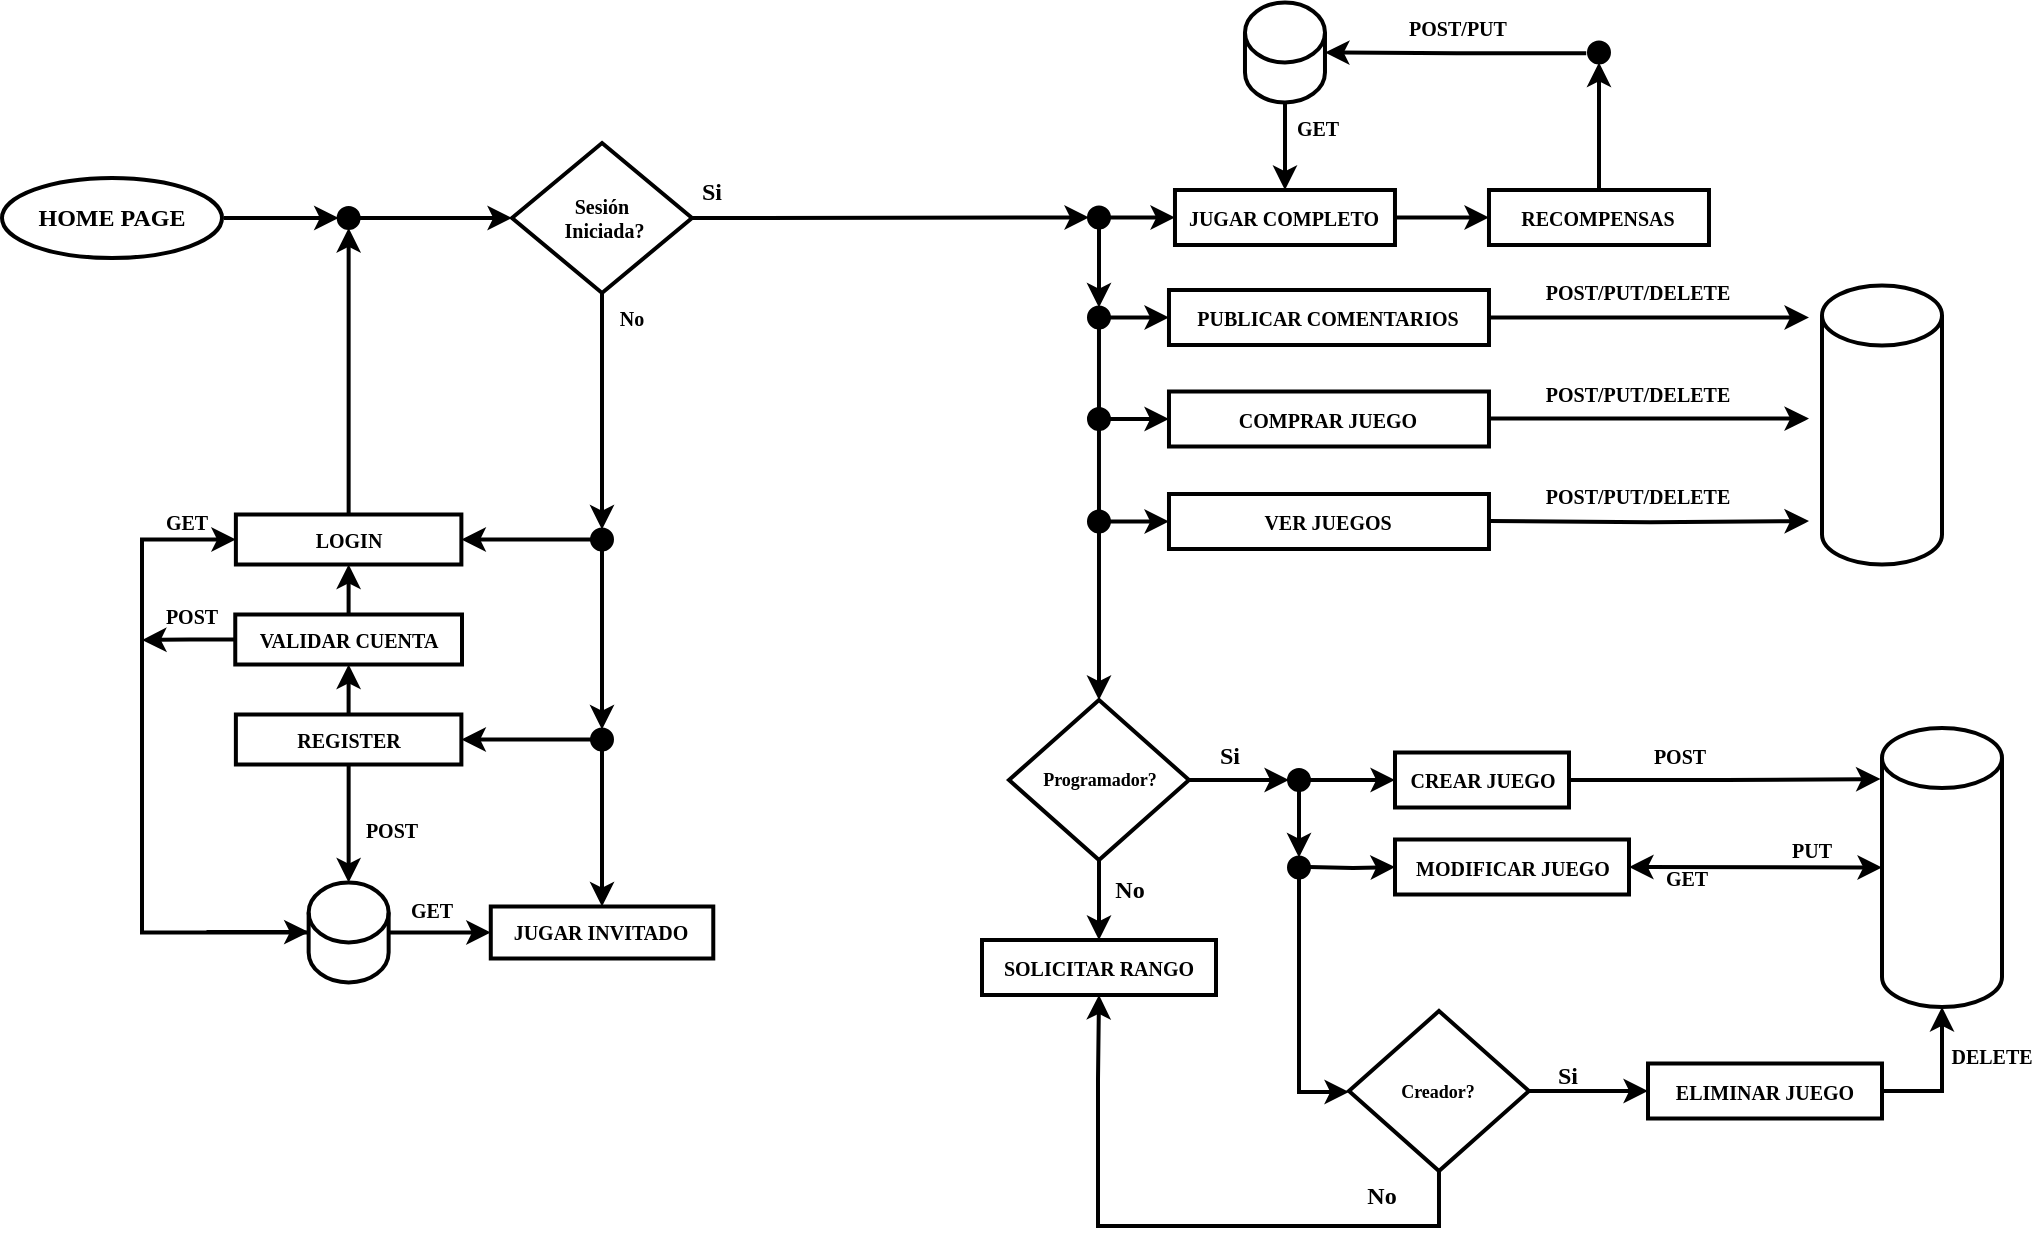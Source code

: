 <mxfile version="18.1.1" type="device"><diagram id="p21f4fEfM9L4Gjdf9m4s" name="Page-1"><mxGraphModel dx="1158" dy="635" grid="1" gridSize="10" guides="1" tooltips="1" connect="1" arrows="1" fold="1" page="1" pageScale="1" pageWidth="2336" pageHeight="1654" math="0" shadow="0"><root><mxCell id="0"/><mxCell id="1" parent="0"/><mxCell id="4H0HFZp7XtOJhEokvgBM-2" value="HOME PAGE" style="ellipse;whiteSpace=wrap;html=1;strokeWidth=2;perimeterSpacing=1;gradientColor=#ffffff;fillColor=#FFFFFF;fontStyle=1;fontFamily=Verdana;labelBackgroundColor=none;spacingTop=0;spacing=2;spacingLeft=0;verticalAlign=middle;fontSize=12;direction=east;" parent="1" vertex="1"><mxGeometry x="240" y="359" width="110" height="40" as="geometry"/></mxCell><mxCell id="4H0HFZp7XtOJhEokvgBM-3" value="&lt;font style=&quot;font-size: 10px;&quot;&gt;Sesión&lt;br style=&quot;font-size: 10px;&quot;&gt;&amp;nbsp;Iniciada?&lt;/font&gt;" style="rhombus;whiteSpace=wrap;html=1;labelBackgroundColor=none;fontFamily=Verdana;fontSize=10;strokeWidth=2;fillColor=#FFFFFF;gradientColor=#ffffff;fontStyle=1" parent="1" vertex="1"><mxGeometry x="495.01" y="341.5" width="90" height="75" as="geometry"/></mxCell><mxCell id="4H0HFZp7XtOJhEokvgBM-4" value="" style="endArrow=classic;html=1;rounded=0;fontFamily=Verdana;fontSize=12;exitX=1;exitY=0.5;exitDx=0;exitDy=0;entryX=0;entryY=0.5;entryDx=0;entryDy=0;strokeWidth=2;" parent="1" source="4H0HFZp7XtOJhEokvgBM-2" target="4H0HFZp7XtOJhEokvgBM-15" edge="1"><mxGeometry width="50" height="50" relative="1" as="geometry"><mxPoint x="590" y="567.25" as="sourcePoint"/><mxPoint x="640" y="517.25" as="targetPoint"/></mxGeometry></mxCell><mxCell id="4H0HFZp7XtOJhEokvgBM-5" value="" style="endArrow=classic;html=1;rounded=0;fontFamily=Verdana;fontSize=12;strokeWidth=2;exitX=1;exitY=0.5;exitDx=0;exitDy=0;entryX=0;entryY=0.5;entryDx=0;entryDy=0;" parent="1" source="4H0HFZp7XtOJhEokvgBM-3" target="4H0HFZp7XtOJhEokvgBM-32" edge="1"><mxGeometry width="50" height="50" relative="1" as="geometry"><mxPoint x="705" y="375.75" as="sourcePoint"/><mxPoint x="819.99" y="418.25" as="targetPoint"/></mxGeometry></mxCell><mxCell id="4H0HFZp7XtOJhEokvgBM-6" value="Si" style="text;html=1;strokeColor=none;fillColor=none;align=center;verticalAlign=middle;whiteSpace=wrap;rounded=0;labelBackgroundColor=none;fontFamily=Verdana;fontSize=12;fontStyle=1" parent="1" vertex="1"><mxGeometry x="585.01" y="358.75" width="20" height="15" as="geometry"/></mxCell><mxCell id="4H0HFZp7XtOJhEokvgBM-7" value="" style="endArrow=classic;html=1;rounded=0;fontFamily=Verdana;fontSize=12;strokeWidth=2;exitX=0.5;exitY=1;exitDx=0;exitDy=0;entryX=0.5;entryY=0;entryDx=0;entryDy=0;" parent="1" source="4H0HFZp7XtOJhEokvgBM-3" target="4H0HFZp7XtOJhEokvgBM-23" edge="1"><mxGeometry width="50" height="50" relative="1" as="geometry"><mxPoint x="514" y="567.25" as="sourcePoint"/><mxPoint x="540" y="547.25" as="targetPoint"/></mxGeometry></mxCell><mxCell id="4H0HFZp7XtOJhEokvgBM-8" value="No" style="text;html=1;strokeColor=none;fillColor=none;align=center;verticalAlign=middle;whiteSpace=wrap;rounded=0;labelBackgroundColor=none;fontFamily=Verdana;fontSize=10;strokeWidth=1;fontStyle=1" parent="1" vertex="1"><mxGeometry x="525.01" y="413.75" width="60" height="30" as="geometry"/></mxCell><mxCell id="4H0HFZp7XtOJhEokvgBM-9" value="JUGAR INVITADO" style="rounded=0;whiteSpace=wrap;html=1;labelBackgroundColor=none;fontFamily=Verdana;fontSize=10;strokeWidth=2;fillColor=#FFFFFF;gradientColor=#ffffff;fontStyle=1" parent="1" vertex="1"><mxGeometry x="484.39" y="723.25" width="111.25" height="26" as="geometry"/></mxCell><mxCell id="4H0HFZp7XtOJhEokvgBM-10" value="" style="endArrow=classic;html=1;rounded=0;fontFamily=Verdana;fontSize=12;strokeWidth=2;entryX=1;entryY=0.5;entryDx=0;entryDy=0;exitX=0;exitY=0.5;exitDx=0;exitDy=0;" parent="1" source="4H0HFZp7XtOJhEokvgBM-22" target="4H0HFZp7XtOJhEokvgBM-29" edge="1"><mxGeometry width="50" height="50" relative="1" as="geometry"><mxPoint x="536.25" y="662.255" as="sourcePoint"/><mxPoint x="470" y="632.875" as="targetPoint"/></mxGeometry></mxCell><mxCell id="4H0HFZp7XtOJhEokvgBM-17" style="edgeStyle=orthogonalEdgeStyle;rounded=0;orthogonalLoop=1;jettySize=auto;html=1;entryX=0;entryY=0.5;entryDx=0;entryDy=0;fontFamily=Verdana;fontSize=12;fontColor=default;strokeWidth=2;" parent="1" source="4H0HFZp7XtOJhEokvgBM-15" target="4H0HFZp7XtOJhEokvgBM-3" edge="1"><mxGeometry relative="1" as="geometry"/></mxCell><mxCell id="4H0HFZp7XtOJhEokvgBM-15" value="" style="ellipse;whiteSpace=wrap;html=1;labelBackgroundColor=#000000;fontFamily=Verdana;fontSize=12;strokeWidth=2;fillColor=#000000;gradientColor=none;fontColor=default;" parent="1" vertex="1"><mxGeometry x="408.32" y="374" width="10" height="10" as="geometry"/></mxCell><mxCell id="4H0HFZp7XtOJhEokvgBM-21" style="edgeStyle=orthogonalEdgeStyle;rounded=0;orthogonalLoop=1;jettySize=auto;html=1;entryX=0.5;entryY=0;entryDx=0;entryDy=0;fontFamily=Verdana;fontSize=12;fontColor=default;strokeWidth=2;exitX=0.5;exitY=1;exitDx=0;exitDy=0;" parent="1" source="4H0HFZp7XtOJhEokvgBM-22" target="4H0HFZp7XtOJhEokvgBM-9" edge="1"><mxGeometry relative="1" as="geometry"><mxPoint x="538.125" y="631.63" as="sourcePoint"/></mxGeometry></mxCell><mxCell id="4H0HFZp7XtOJhEokvgBM-22" value="" style="ellipse;whiteSpace=wrap;html=1;labelBackgroundColor=#000000;fontFamily=Verdana;fontSize=12;strokeWidth=2;fillColor=#000000;gradientColor=none;fontColor=default;" parent="1" vertex="1"><mxGeometry x="535" y="634.75" width="10" height="10" as="geometry"/></mxCell><mxCell id="4H0HFZp7XtOJhEokvgBM-24" style="edgeStyle=orthogonalEdgeStyle;rounded=0;orthogonalLoop=1;jettySize=auto;html=1;entryX=0.5;entryY=0;entryDx=0;entryDy=0;fontFamily=Verdana;fontSize=12;fontColor=default;strokeWidth=2;startArrow=none;" parent="1" source="4H0HFZp7XtOJhEokvgBM-23" target="4H0HFZp7XtOJhEokvgBM-22" edge="1"><mxGeometry relative="1" as="geometry"><mxPoint x="540" y="542.25" as="sourcePoint"/></mxGeometry></mxCell><mxCell id="4H0HFZp7XtOJhEokvgBM-26" style="edgeStyle=orthogonalEdgeStyle;rounded=0;orthogonalLoop=1;jettySize=auto;html=1;entryX=1;entryY=0.5;entryDx=0;entryDy=0;fontFamily=Verdana;fontSize=12;fontColor=default;strokeWidth=2;" parent="1" source="4H0HFZp7XtOJhEokvgBM-23" target="4H0HFZp7XtOJhEokvgBM-25" edge="1"><mxGeometry relative="1" as="geometry"/></mxCell><mxCell id="4H0HFZp7XtOJhEokvgBM-27" style="edgeStyle=orthogonalEdgeStyle;rounded=0;orthogonalLoop=1;jettySize=auto;html=1;entryX=0.5;entryY=1;entryDx=0;entryDy=0;fontFamily=Verdana;fontSize=12;fontColor=default;strokeWidth=2;" parent="1" source="4H0HFZp7XtOJhEokvgBM-25" target="4H0HFZp7XtOJhEokvgBM-15" edge="1"><mxGeometry relative="1" as="geometry"/></mxCell><mxCell id="4H0HFZp7XtOJhEokvgBM-25" value="LOGIN" style="rounded=0;whiteSpace=wrap;html=1;labelBackgroundColor=none;fontFamily=Verdana;fontSize=10;strokeWidth=2;fillColor=#FFFFFF;gradientColor=#ffffff;fontStyle=1" parent="1" vertex="1"><mxGeometry x="356.94" y="527.25" width="112.75" height="25" as="geometry"/></mxCell><mxCell id="4H0HFZp7XtOJhEokvgBM-23" value="" style="ellipse;whiteSpace=wrap;html=1;labelBackgroundColor=#000000;fontFamily=Verdana;fontSize=12;strokeWidth=2;fillColor=#000000;gradientColor=none;fontColor=default;" parent="1" vertex="1"><mxGeometry x="535" y="534.75" width="10" height="10" as="geometry"/></mxCell><mxCell id="4H0HFZp7XtOJhEokvgBM-28" value="" style="edgeStyle=orthogonalEdgeStyle;rounded=0;orthogonalLoop=1;jettySize=auto;html=1;entryX=0.5;entryY=0;entryDx=0;entryDy=0;fontFamily=Verdana;fontSize=12;fontColor=default;strokeWidth=2;endArrow=none;" parent="1" target="4H0HFZp7XtOJhEokvgBM-23" edge="1"><mxGeometry relative="1" as="geometry"><mxPoint x="540" y="542.25" as="sourcePoint"/><mxPoint x="540" y="627.25" as="targetPoint"/></mxGeometry></mxCell><mxCell id="4H0HFZp7XtOJhEokvgBM-30" value="" style="edgeStyle=orthogonalEdgeStyle;rounded=0;orthogonalLoop=1;jettySize=auto;html=1;fontFamily=Verdana;fontSize=10;fontColor=default;strokeWidth=2;entryX=0.5;entryY=1;entryDx=0;entryDy=0;" parent="1" source="4H0HFZp7XtOJhEokvgBM-29" target="4H0HFZp7XtOJhEokvgBM-51" edge="1"><mxGeometry relative="1" as="geometry"/></mxCell><mxCell id="4H0HFZp7XtOJhEokvgBM-62" style="edgeStyle=orthogonalEdgeStyle;rounded=0;orthogonalLoop=1;jettySize=auto;html=1;entryX=0.5;entryY=0;entryDx=0;entryDy=0;entryPerimeter=0;fontFamily=Verdana;fontSize=10;fontColor=default;strokeWidth=2;" parent="1" source="4H0HFZp7XtOJhEokvgBM-29" target="4H0HFZp7XtOJhEokvgBM-60" edge="1"><mxGeometry relative="1" as="geometry"/></mxCell><mxCell id="4H0HFZp7XtOJhEokvgBM-29" value="REGISTER" style="rounded=0;whiteSpace=wrap;html=1;labelBackgroundColor=none;fontFamily=Verdana;fontSize=10;strokeWidth=2;fillColor=#FFFFFF;gradientColor=#ffffff;fontStyle=1" parent="1" vertex="1"><mxGeometry x="356.94" y="627.25" width="112.75" height="25" as="geometry"/></mxCell><mxCell id="4H0HFZp7XtOJhEokvgBM-31" value="JUGAR COMPLETO" style="rounded=0;whiteSpace=wrap;html=1;labelBackgroundColor=none;fontFamily=Verdana;fontSize=10;strokeWidth=2;fillColor=#FFFFFF;gradientColor=#ffffff;fontStyle=1;verticalAlign=middle;" parent="1" vertex="1"><mxGeometry x="826.49" y="365" width="110" height="27.5" as="geometry"/></mxCell><mxCell id="4H0HFZp7XtOJhEokvgBM-38" style="edgeStyle=orthogonalEdgeStyle;rounded=0;orthogonalLoop=1;jettySize=auto;html=1;entryX=0;entryY=0.5;entryDx=0;entryDy=0;fontFamily=Verdana;fontSize=10;fontColor=default;strokeWidth=2;" parent="1" source="4H0HFZp7XtOJhEokvgBM-32" target="4H0HFZp7XtOJhEokvgBM-31" edge="1"><mxGeometry relative="1" as="geometry"/></mxCell><mxCell id="4H0HFZp7XtOJhEokvgBM-39" style="edgeStyle=orthogonalEdgeStyle;rounded=0;orthogonalLoop=1;jettySize=auto;html=1;entryX=0.5;entryY=0;entryDx=0;entryDy=0;fontFamily=Verdana;fontSize=10;fontColor=default;strokeWidth=2;exitX=0.5;exitY=1;exitDx=0;exitDy=0;" parent="1" source="4H0HFZp7XtOJhEokvgBM-32" target="4H0HFZp7XtOJhEokvgBM-33" edge="1"><mxGeometry relative="1" as="geometry"><mxPoint x="813.49" y="388.75" as="sourcePoint"/></mxGeometry></mxCell><mxCell id="4H0HFZp7XtOJhEokvgBM-32" value="" style="ellipse;whiteSpace=wrap;html=1;labelBackgroundColor=#000000;fontFamily=Verdana;fontSize=12;strokeWidth=2;fillColor=#000000;gradientColor=none;fontColor=default;" parent="1" vertex="1"><mxGeometry x="783.49" y="373.75" width="10" height="10" as="geometry"/></mxCell><mxCell id="4H0HFZp7XtOJhEokvgBM-41" style="edgeStyle=orthogonalEdgeStyle;rounded=0;orthogonalLoop=1;jettySize=auto;html=1;entryX=0;entryY=0.5;entryDx=0;entryDy=0;fontFamily=Verdana;fontSize=10;fontColor=default;strokeWidth=2;" parent="1" source="4H0HFZp7XtOJhEokvgBM-33" target="4H0HFZp7XtOJhEokvgBM-40" edge="1"><mxGeometry relative="1" as="geometry"/></mxCell><mxCell id="4H0HFZp7XtOJhEokvgBM-42" style="edgeStyle=orthogonalEdgeStyle;rounded=0;orthogonalLoop=1;jettySize=auto;html=1;fontFamily=Verdana;fontSize=10;fontColor=default;strokeWidth=2;entryX=0.5;entryY=0;entryDx=0;entryDy=0;" parent="1" source="4H0HFZp7XtOJhEokvgBM-33" target="4H0HFZp7XtOJhEokvgBM-74" edge="1"><mxGeometry relative="1" as="geometry"><mxPoint x="788.5" y="552.5" as="targetPoint"/></mxGeometry></mxCell><mxCell id="4H0HFZp7XtOJhEokvgBM-33" value="" style="ellipse;whiteSpace=wrap;html=1;labelBackgroundColor=#000000;fontFamily=Verdana;fontSize=12;strokeWidth=2;fillColor=#000000;gradientColor=none;fontColor=default;" parent="1" vertex="1"><mxGeometry x="783.49" y="423.75" width="10" height="10" as="geometry"/></mxCell><mxCell id="4H0HFZp7XtOJhEokvgBM-64" style="edgeStyle=orthogonalEdgeStyle;rounded=0;orthogonalLoop=1;jettySize=auto;html=1;entryX=0;entryY=0.5;entryDx=0;entryDy=0;entryPerimeter=0;fontFamily=Verdana;fontSize=10;fontColor=default;strokeWidth=2;" parent="1" source="4H0HFZp7XtOJhEokvgBM-40" edge="1"><mxGeometry relative="1" as="geometry"><mxPoint x="1143.5" y="428.75" as="targetPoint"/></mxGeometry></mxCell><mxCell id="4H0HFZp7XtOJhEokvgBM-40" value="PUBLICAR COMENTARIOS" style="rounded=0;whiteSpace=wrap;html=1;labelBackgroundColor=none;fontFamily=Verdana;fontSize=10;strokeWidth=2;fillColor=#FFFFFF;gradientColor=#ffffff;fontStyle=1;verticalAlign=middle;" parent="1" vertex="1"><mxGeometry x="823.49" y="415" width="160" height="27.5" as="geometry"/></mxCell><mxCell id="4H0HFZp7XtOJhEokvgBM-80" style="edgeStyle=orthogonalEdgeStyle;rounded=0;orthogonalLoop=1;jettySize=auto;html=1;entryX=0.5;entryY=1;entryDx=0;entryDy=0;fontFamily=Verdana;fontSize=9;fontColor=default;strokeWidth=2;" parent="1" source="4H0HFZp7XtOJhEokvgBM-44" target="4H0HFZp7XtOJhEokvgBM-56" edge="1"><mxGeometry relative="1" as="geometry"/></mxCell><mxCell id="4H0HFZp7XtOJhEokvgBM-44" value="RECOMPENSAS" style="rounded=0;whiteSpace=wrap;html=1;labelBackgroundColor=none;fontFamily=Verdana;fontSize=10;strokeWidth=2;fillColor=#FFFFFF;gradientColor=#ffffff;fontStyle=1;verticalAlign=middle;" parent="1" vertex="1"><mxGeometry x="983.49" y="365" width="110" height="27.5" as="geometry"/></mxCell><mxCell id="4H0HFZp7XtOJhEokvgBM-45" style="edgeStyle=orthogonalEdgeStyle;rounded=0;orthogonalLoop=1;jettySize=auto;html=1;entryX=0;entryY=0.5;entryDx=0;entryDy=0;fontFamily=Verdana;fontSize=10;fontColor=default;strokeWidth=2;exitX=1;exitY=0.5;exitDx=0;exitDy=0;" parent="1" source="4H0HFZp7XtOJhEokvgBM-31" target="4H0HFZp7XtOJhEokvgBM-44" edge="1"><mxGeometry relative="1" as="geometry"><mxPoint x="993.49" y="390" as="sourcePoint"/></mxGeometry></mxCell><mxCell id="4H0HFZp7XtOJhEokvgBM-53" style="edgeStyle=orthogonalEdgeStyle;rounded=0;orthogonalLoop=1;jettySize=auto;html=1;entryX=0.5;entryY=1;entryDx=0;entryDy=0;fontFamily=Verdana;fontSize=10;fontColor=default;strokeWidth=2;" parent="1" source="4H0HFZp7XtOJhEokvgBM-51" target="4H0HFZp7XtOJhEokvgBM-25" edge="1"><mxGeometry relative="1" as="geometry"/></mxCell><mxCell id="4H0HFZp7XtOJhEokvgBM-51" value="VALIDAR CUENTA" style="rounded=0;whiteSpace=wrap;html=1;labelBackgroundColor=none;fontFamily=Verdana;fontSize=10;strokeWidth=2;fillColor=#FFFFFF;gradientColor=#ffffff;fontStyle=1" parent="1" vertex="1"><mxGeometry x="356.63" y="577.25" width="113.37" height="25" as="geometry"/></mxCell><mxCell id="4H0HFZp7XtOJhEokvgBM-55" style="edgeStyle=orthogonalEdgeStyle;rounded=0;orthogonalLoop=1;jettySize=auto;html=1;entryX=0.5;entryY=0;entryDx=0;entryDy=0;fontFamily=Verdana;fontSize=10;fontColor=default;strokeWidth=2;" parent="1" source="4H0HFZp7XtOJhEokvgBM-54" target="4H0HFZp7XtOJhEokvgBM-31" edge="1"><mxGeometry relative="1" as="geometry"/></mxCell><mxCell id="4H0HFZp7XtOJhEokvgBM-54" value="" style="shape=cylinder3;whiteSpace=wrap;html=1;boundedLbl=1;backgroundOutline=1;size=15;labelBackgroundColor=none;fontFamily=Verdana;fontSize=10;fontColor=default;strokeWidth=2;fillColor=default;gradientColor=none;" parent="1" vertex="1"><mxGeometry x="861.49" y="271.25" width="40" height="50" as="geometry"/></mxCell><mxCell id="4H0HFZp7XtOJhEokvgBM-58" style="edgeStyle=orthogonalEdgeStyle;rounded=0;orthogonalLoop=1;jettySize=auto;html=1;entryX=1;entryY=0.5;entryDx=0;entryDy=0;entryPerimeter=0;fontFamily=Verdana;fontSize=10;fontColor=default;strokeWidth=2;exitX=-0.137;exitY=0.534;exitDx=0;exitDy=0;exitPerimeter=0;" parent="1" source="4H0HFZp7XtOJhEokvgBM-56" target="4H0HFZp7XtOJhEokvgBM-54" edge="1"><mxGeometry relative="1" as="geometry"/></mxCell><mxCell id="4H0HFZp7XtOJhEokvgBM-56" value="" style="ellipse;whiteSpace=wrap;html=1;labelBackgroundColor=#000000;fontFamily=Verdana;fontSize=12;strokeWidth=2;fillColor=#000000;gradientColor=none;fontColor=default;" parent="1" vertex="1"><mxGeometry x="1033.49" y="291.25" width="10" height="10" as="geometry"/></mxCell><mxCell id="4H0HFZp7XtOJhEokvgBM-61" style="edgeStyle=orthogonalEdgeStyle;rounded=0;orthogonalLoop=1;jettySize=auto;html=1;entryX=0;entryY=0.5;entryDx=0;entryDy=0;fontFamily=Verdana;fontSize=10;fontColor=default;strokeWidth=2;" parent="1" source="4H0HFZp7XtOJhEokvgBM-60" target="4H0HFZp7XtOJhEokvgBM-9" edge="1"><mxGeometry relative="1" as="geometry"/></mxCell><mxCell id="4H0HFZp7XtOJhEokvgBM-60" value="" style="shape=cylinder3;whiteSpace=wrap;html=1;boundedLbl=1;backgroundOutline=1;size=15;labelBackgroundColor=none;fontFamily=Verdana;fontSize=10;fontColor=default;strokeWidth=2;fillColor=default;gradientColor=none;" parent="1" vertex="1"><mxGeometry x="393.32" y="711.25" width="40" height="50" as="geometry"/></mxCell><mxCell id="4H0HFZp7XtOJhEokvgBM-66" value="GET" style="text;html=1;strokeColor=none;fillColor=none;align=center;verticalAlign=middle;whiteSpace=wrap;rounded=0;labelBackgroundColor=none;fontFamily=Verdana;fontSize=10;strokeWidth=1;fontStyle=1" parent="1" vertex="1"><mxGeometry x="883.49" y="326.25" width="30" height="15" as="geometry"/></mxCell><mxCell id="4H0HFZp7XtOJhEokvgBM-67" value="GET" style="text;html=1;strokeColor=none;fillColor=none;align=center;verticalAlign=middle;whiteSpace=wrap;rounded=0;labelBackgroundColor=none;fontFamily=Verdana;fontSize=10;strokeWidth=1;fontStyle=1" parent="1" vertex="1"><mxGeometry x="440" y="717.25" width="30" height="15" as="geometry"/></mxCell><mxCell id="4H0HFZp7XtOJhEokvgBM-68" value="POST" style="text;html=1;strokeColor=none;fillColor=none;align=center;verticalAlign=middle;whiteSpace=wrap;rounded=0;labelBackgroundColor=none;fontFamily=Verdana;fontSize=10;strokeWidth=1;fontStyle=1" parent="1" vertex="1"><mxGeometry x="420" y="677.25" width="30" height="15" as="geometry"/></mxCell><mxCell id="4H0HFZp7XtOJhEokvgBM-71" value="POST/PUT/DELETE" style="text;html=1;strokeColor=none;fillColor=none;align=center;verticalAlign=middle;whiteSpace=wrap;rounded=0;labelBackgroundColor=none;fontFamily=Verdana;fontSize=10;strokeWidth=1;fontStyle=1" parent="1" vertex="1"><mxGeometry x="1043.49" y="408.75" width="30" height="15" as="geometry"/></mxCell><mxCell id="4H0HFZp7XtOJhEokvgBM-77" style="edgeStyle=orthogonalEdgeStyle;rounded=0;orthogonalLoop=1;jettySize=auto;html=1;fontFamily=Verdana;fontSize=9;fontColor=default;strokeWidth=2;entryX=0.5;entryY=0;entryDx=0;entryDy=0;" parent="1" source="4H0HFZp7XtOJhEokvgBM-74" target="4H0HFZp7XtOJhEokvgBM-107" edge="1"><mxGeometry relative="1" as="geometry"><mxPoint x="788.5" y="750.0" as="targetPoint"/></mxGeometry></mxCell><mxCell id="4H0HFZp7XtOJhEokvgBM-74" value="Programador?" style="rhombus;whiteSpace=wrap;html=1;labelBackgroundColor=none;fontFamily=Verdana;fontSize=9;strokeWidth=2;fillColor=#FFFFFF;gradientColor=#ffffff;fontStyle=1" parent="1" vertex="1"><mxGeometry x="743.5" y="620" width="90" height="80" as="geometry"/></mxCell><mxCell id="4H0HFZp7XtOJhEokvgBM-75" value="Si" style="text;html=1;strokeColor=none;fillColor=none;align=center;verticalAlign=middle;whiteSpace=wrap;rounded=0;labelBackgroundColor=none;fontFamily=Verdana;fontSize=12;fontStyle=1" parent="1" vertex="1"><mxGeometry x="843.5" y="640" width="20" height="15" as="geometry"/></mxCell><mxCell id="4H0HFZp7XtOJhEokvgBM-76" value="" style="endArrow=classic;html=1;rounded=0;fontFamily=Verdana;fontSize=12;strokeWidth=2;exitX=1;exitY=0.5;exitDx=0;exitDy=0;entryX=0;entryY=0.5;entryDx=0;entryDy=0;" parent="1" source="4H0HFZp7XtOJhEokvgBM-74" target="4H0HFZp7XtOJhEokvgBM-83" edge="1"><mxGeometry width="50" height="50" relative="1" as="geometry"><mxPoint x="843.5" y="658.55" as="sourcePoint"/><mxPoint x="883.5" y="660" as="targetPoint"/></mxGeometry></mxCell><mxCell id="4H0HFZp7XtOJhEokvgBM-78" value="No" style="text;html=1;strokeColor=none;fillColor=none;align=center;verticalAlign=middle;whiteSpace=wrap;rounded=0;labelBackgroundColor=none;fontFamily=Verdana;fontSize=12;fontStyle=1" parent="1" vertex="1"><mxGeometry x="793.5" y="707.5" width="20" height="15" as="geometry"/></mxCell><mxCell id="4H0HFZp7XtOJhEokvgBM-86" style="edgeStyle=orthogonalEdgeStyle;rounded=0;orthogonalLoop=1;jettySize=auto;html=1;entryX=0;entryY=0.5;entryDx=0;entryDy=0;fontFamily=Verdana;fontSize=9;fontColor=default;strokeWidth=2;" parent="1" source="4H0HFZp7XtOJhEokvgBM-83" target="4H0HFZp7XtOJhEokvgBM-85" edge="1"><mxGeometry relative="1" as="geometry"/></mxCell><mxCell id="4H0HFZp7XtOJhEokvgBM-89" style="edgeStyle=orthogonalEdgeStyle;rounded=0;orthogonalLoop=1;jettySize=auto;html=1;entryX=0.5;entryY=0;entryDx=0;entryDy=0;fontFamily=Verdana;fontSize=9;fontColor=default;strokeWidth=2;" parent="1" source="4H0HFZp7XtOJhEokvgBM-83" target="4H0HFZp7XtOJhEokvgBM-88" edge="1"><mxGeometry relative="1" as="geometry"/></mxCell><mxCell id="4H0HFZp7XtOJhEokvgBM-83" value="" style="ellipse;whiteSpace=wrap;html=1;labelBackgroundColor=#000000;fontFamily=Verdana;fontSize=12;strokeWidth=2;fillColor=#000000;gradientColor=none;fontColor=default;" parent="1" vertex="1"><mxGeometry x="883.5" y="655" width="10" height="10" as="geometry"/></mxCell><mxCell id="4H0HFZp7XtOJhEokvgBM-84" value="POST/PUT" style="text;html=1;strokeColor=none;fillColor=none;align=center;verticalAlign=middle;whiteSpace=wrap;rounded=0;labelBackgroundColor=none;fontFamily=Verdana;fontSize=10;strokeWidth=1;fontStyle=1" parent="1" vertex="1"><mxGeometry x="953.49" y="276.25" width="30" height="15" as="geometry"/></mxCell><mxCell id="4H0HFZp7XtOJhEokvgBM-92" style="edgeStyle=orthogonalEdgeStyle;rounded=0;orthogonalLoop=1;jettySize=auto;html=1;entryX=-0.012;entryY=0.183;entryDx=0;entryDy=0;entryPerimeter=0;fontFamily=Verdana;fontSize=9;fontColor=default;strokeWidth=2;" parent="1" source="4H0HFZp7XtOJhEokvgBM-85" edge="1" target="4H0HFZp7XtOJhEokvgBM-91"><mxGeometry relative="1" as="geometry"><mxPoint x="1171.2" y="659.389" as="targetPoint"/></mxGeometry></mxCell><mxCell id="4H0HFZp7XtOJhEokvgBM-85" value="CREAR JUEGO" style="rounded=0;whiteSpace=wrap;html=1;labelBackgroundColor=none;fontFamily=Verdana;fontSize=10;strokeWidth=2;fillColor=#FFFFFF;gradientColor=#ffffff;fontStyle=1;verticalAlign=middle;" parent="1" vertex="1"><mxGeometry x="936.5" y="646.25" width="87" height="27.5" as="geometry"/></mxCell><mxCell id="4H0HFZp7XtOJhEokvgBM-97" style="edgeStyle=orthogonalEdgeStyle;rounded=0;orthogonalLoop=1;jettySize=auto;html=1;entryX=0;entryY=0.5;entryDx=0;entryDy=0;fontFamily=Verdana;fontSize=9;fontColor=default;strokeWidth=2;exitX=0.5;exitY=1;exitDx=0;exitDy=0;" parent="1" source="4H0HFZp7XtOJhEokvgBM-88" target="hDOhBI3VforBumTa5IyO-19" edge="1"><mxGeometry relative="1" as="geometry"><mxPoint x="890" y="740" as="sourcePoint"/><mxPoint x="888.5" y="795" as="targetPoint"/><Array as="points"><mxPoint x="889" y="816"/><mxPoint x="914" y="816"/></Array></mxGeometry></mxCell><mxCell id="4H0HFZp7XtOJhEokvgBM-88" value="" style="ellipse;whiteSpace=wrap;html=1;labelBackgroundColor=#000000;fontFamily=Verdana;fontSize=12;strokeWidth=2;fillColor=#000000;gradientColor=none;fontColor=default;" parent="1" vertex="1"><mxGeometry x="883.5" y="698.75" width="10" height="10" as="geometry"/></mxCell><mxCell id="4H0HFZp7XtOJhEokvgBM-91" value="" style="shape=cylinder3;whiteSpace=wrap;html=1;boundedLbl=1;backgroundOutline=1;size=15;labelBackgroundColor=none;fontFamily=Verdana;fontSize=10;fontColor=default;strokeWidth=2;fillColor=default;gradientColor=none;" parent="1" vertex="1"><mxGeometry x="1180" y="634" width="60" height="139.5" as="geometry"/></mxCell><mxCell id="4H0HFZp7XtOJhEokvgBM-93" value="POST" style="text;html=1;strokeColor=none;fillColor=none;align=center;verticalAlign=middle;whiteSpace=wrap;rounded=0;labelBackgroundColor=none;fontFamily=Verdana;fontSize=10;strokeWidth=1;fontStyle=1" parent="1" vertex="1"><mxGeometry x="1063.5" y="640" width="30" height="15" as="geometry"/></mxCell><mxCell id="4H0HFZp7XtOJhEokvgBM-95" value="PUT" style="text;html=1;strokeColor=none;fillColor=none;align=center;verticalAlign=middle;whiteSpace=wrap;rounded=0;labelBackgroundColor=none;fontFamily=Verdana;fontSize=10;strokeWidth=1;fontStyle=1" parent="1" vertex="1"><mxGeometry x="1130" y="687.25" width="30" height="15" as="geometry"/></mxCell><mxCell id="4H0HFZp7XtOJhEokvgBM-99" style="edgeStyle=orthogonalEdgeStyle;rounded=0;orthogonalLoop=1;jettySize=auto;html=1;entryX=0;entryY=0.5;entryDx=0;entryDy=0;fontFamily=Verdana;fontSize=9;fontColor=default;strokeWidth=2;" parent="1" target="4H0HFZp7XtOJhEokvgBM-98" edge="1"><mxGeometry relative="1" as="geometry"><mxPoint x="893.5" y="703.5" as="sourcePoint"/></mxGeometry></mxCell><mxCell id="4H0HFZp7XtOJhEokvgBM-98" value="MODIFICAR JUEGO" style="rounded=0;whiteSpace=wrap;html=1;labelBackgroundColor=none;fontFamily=Verdana;fontSize=10;strokeWidth=2;fillColor=#FFFFFF;gradientColor=#ffffff;fontStyle=1;verticalAlign=middle;" parent="1" vertex="1"><mxGeometry x="936.5" y="689.75" width="117" height="27.5" as="geometry"/></mxCell><mxCell id="4H0HFZp7XtOJhEokvgBM-103" value="" style="endArrow=classic;startArrow=classic;html=1;rounded=0;fontFamily=Verdana;fontSize=9;fontColor=default;strokeWidth=2;exitX=1;exitY=0.5;exitDx=0;exitDy=0;entryX=0;entryY=0.5;entryDx=0;entryDy=0;entryPerimeter=0;" parent="1" source="4H0HFZp7XtOJhEokvgBM-98" edge="1" target="4H0HFZp7XtOJhEokvgBM-91"><mxGeometry width="50" height="50" relative="1" as="geometry"><mxPoint x="863.5" y="820" as="sourcePoint"/><mxPoint x="1170.48" y="747.553" as="targetPoint"/></mxGeometry></mxCell><mxCell id="4H0HFZp7XtOJhEokvgBM-104" value="GET" style="text;html=1;strokeColor=none;fillColor=none;align=center;verticalAlign=middle;whiteSpace=wrap;rounded=0;labelBackgroundColor=none;fontFamily=Verdana;fontSize=10;strokeWidth=1;fontStyle=1" parent="1" vertex="1"><mxGeometry x="1063.5" y="702.25" width="36.5" height="13.25" as="geometry"/></mxCell><mxCell id="4H0HFZp7XtOJhEokvgBM-107" value="SOLICITAR RANGO" style="rounded=0;whiteSpace=wrap;html=1;labelBackgroundColor=none;fontFamily=Verdana;fontSize=10;strokeWidth=2;fillColor=#FFFFFF;gradientColor=#ffffff;fontStyle=1;verticalAlign=middle;" parent="1" vertex="1"><mxGeometry x="730" y="740" width="117" height="27.5" as="geometry"/></mxCell><mxCell id="zFBNv-KV5xQe_cTaar0Z-17" style="edgeStyle=orthogonalEdgeStyle;rounded=0;orthogonalLoop=1;jettySize=auto;html=1;entryX=0;entryY=0.5;entryDx=0;entryDy=0;fontFamily=Verdana;fontSize=10;fontColor=default;strokeWidth=2;fontStyle=1" parent="1" source="zFBNv-KV5xQe_cTaar0Z-18" target="zFBNv-KV5xQe_cTaar0Z-20" edge="1"><mxGeometry relative="1" as="geometry"/></mxCell><mxCell id="zFBNv-KV5xQe_cTaar0Z-18" value="" style="ellipse;whiteSpace=wrap;html=1;labelBackgroundColor=#000000;fontFamily=Verdana;fontSize=12;strokeWidth=2;fillColor=#000000;gradientColor=none;fontColor=default;fontStyle=1" parent="1" vertex="1"><mxGeometry x="783.49" y="474.5" width="10" height="10" as="geometry"/></mxCell><mxCell id="zFBNv-KV5xQe_cTaar0Z-20" value="COMPRAR JUEGO" style="rounded=0;whiteSpace=wrap;html=1;labelBackgroundColor=none;fontFamily=Verdana;fontSize=10;strokeWidth=2;fillColor=#FFFFFF;gradientColor=#ffffff;fontStyle=1;verticalAlign=middle;" parent="1" vertex="1"><mxGeometry x="823.49" y="465.75" width="160" height="27.5" as="geometry"/></mxCell><mxCell id="zFBNv-KV5xQe_cTaar0Z-21" value="POST/PUT/DELETE" style="text;html=1;strokeColor=none;fillColor=none;align=center;verticalAlign=middle;whiteSpace=wrap;rounded=0;labelBackgroundColor=none;fontFamily=Verdana;fontSize=10;strokeWidth=1;fontStyle=1" parent="1" vertex="1"><mxGeometry x="1043.49" y="459.5" width="30" height="15" as="geometry"/></mxCell><mxCell id="zFBNv-KV5xQe_cTaar0Z-27" style="edgeStyle=orthogonalEdgeStyle;rounded=0;orthogonalLoop=1;jettySize=auto;html=1;entryX=0;entryY=0.5;entryDx=0;entryDy=0;entryPerimeter=0;fontFamily=Verdana;fontSize=10;fontColor=default;strokeWidth=2;fontStyle=1" parent="1" edge="1"><mxGeometry relative="1" as="geometry"><mxPoint x="983.49" y="479.31" as="sourcePoint"/><mxPoint x="1143.5" y="479.3" as="targetPoint"/></mxGeometry></mxCell><mxCell id="zFBNv-KV5xQe_cTaar0Z-28" style="edgeStyle=orthogonalEdgeStyle;rounded=0;orthogonalLoop=1;jettySize=auto;html=1;entryX=0;entryY=0.5;entryDx=0;entryDy=0;fontFamily=Verdana;fontSize=10;fontColor=default;strokeWidth=2;" parent="1" source="zFBNv-KV5xQe_cTaar0Z-29" target="zFBNv-KV5xQe_cTaar0Z-30" edge="1"><mxGeometry relative="1" as="geometry"/></mxCell><mxCell id="zFBNv-KV5xQe_cTaar0Z-29" value="" style="ellipse;whiteSpace=wrap;html=1;labelBackgroundColor=#000000;fontFamily=Verdana;fontSize=12;strokeWidth=2;fillColor=#000000;gradientColor=none;fontColor=default;" parent="1" vertex="1"><mxGeometry x="783.49" y="525.75" width="10" height="10" as="geometry"/></mxCell><mxCell id="zFBNv-KV5xQe_cTaar0Z-30" value="VER JUEGOS" style="rounded=0;whiteSpace=wrap;html=1;labelBackgroundColor=none;fontFamily=Verdana;fontSize=10;strokeWidth=2;fillColor=#FFFFFF;gradientColor=#ffffff;fontStyle=1;verticalAlign=middle;" parent="1" vertex="1"><mxGeometry x="823.49" y="517" width="160" height="27.5" as="geometry"/></mxCell><mxCell id="zFBNv-KV5xQe_cTaar0Z-31" value="POST/PUT/DELETE" style="text;html=1;strokeColor=none;fillColor=none;align=center;verticalAlign=middle;whiteSpace=wrap;rounded=0;labelBackgroundColor=none;fontFamily=Verdana;fontSize=10;strokeWidth=1;fontStyle=1" parent="1" vertex="1"><mxGeometry x="1043.49" y="510.75" width="30" height="15" as="geometry"/></mxCell><mxCell id="zFBNv-KV5xQe_cTaar0Z-32" style="edgeStyle=orthogonalEdgeStyle;rounded=0;orthogonalLoop=1;jettySize=auto;html=1;entryX=0;entryY=0.5;entryDx=0;entryDy=0;entryPerimeter=0;fontFamily=Verdana;fontSize=10;fontColor=default;strokeWidth=2;" parent="1" edge="1"><mxGeometry relative="1" as="geometry"><mxPoint x="983.49" y="530.56" as="sourcePoint"/><mxPoint x="1143.5" y="530.55" as="targetPoint"/></mxGeometry></mxCell><mxCell id="zFBNv-KV5xQe_cTaar0Z-34" value="" style="shape=cylinder3;whiteSpace=wrap;html=1;boundedLbl=1;backgroundOutline=1;size=15;labelBackgroundColor=none;fontFamily=Verdana;fontSize=10;fontColor=default;strokeWidth=2;fillColor=default;gradientColor=none;" parent="1" vertex="1"><mxGeometry x="1150" y="412.75" width="60" height="139.5" as="geometry"/></mxCell><mxCell id="hDOhBI3VforBumTa5IyO-6" style="edgeStyle=orthogonalEdgeStyle;rounded=0;orthogonalLoop=1;jettySize=auto;html=1;fontFamily=Verdana;fontSize=12;fontColor=default;strokeWidth=2;exitX=0;exitY=0.5;exitDx=0;exitDy=0;exitPerimeter=0;entryX=0;entryY=0.5;entryDx=0;entryDy=0;" edge="1" parent="1" source="4H0HFZp7XtOJhEokvgBM-60" target="4H0HFZp7XtOJhEokvgBM-25"><mxGeometry relative="1" as="geometry"><mxPoint x="550" y="654.75" as="sourcePoint"/><mxPoint x="320" y="540" as="targetPoint"/><Array as="points"><mxPoint x="310" y="736"/><mxPoint x="310" y="540"/></Array></mxGeometry></mxCell><mxCell id="hDOhBI3VforBumTa5IyO-7" style="edgeStyle=orthogonalEdgeStyle;rounded=0;orthogonalLoop=1;jettySize=auto;html=1;entryX=0;entryY=0.5;entryDx=0;entryDy=0;fontFamily=Verdana;fontSize=10;fontColor=default;strokeWidth=2;" edge="1" parent="1"><mxGeometry relative="1" as="geometry"><mxPoint x="342.25" y="736.05" as="sourcePoint"/><mxPoint x="393.32" y="736.05" as="targetPoint"/></mxGeometry></mxCell><mxCell id="hDOhBI3VforBumTa5IyO-10" style="edgeStyle=orthogonalEdgeStyle;rounded=0;orthogonalLoop=1;jettySize=auto;html=1;fontFamily=Verdana;fontSize=12;fontColor=default;strokeWidth=2;startArrow=none;exitX=0;exitY=0.5;exitDx=0;exitDy=0;" edge="1" parent="1" source="4H0HFZp7XtOJhEokvgBM-51"><mxGeometry relative="1" as="geometry"><mxPoint x="310" y="590" as="sourcePoint"/><mxPoint x="310" y="590" as="targetPoint"/></mxGeometry></mxCell><mxCell id="hDOhBI3VforBumTa5IyO-11" value="GET" style="text;html=1;strokeColor=none;fillColor=none;align=center;verticalAlign=middle;whiteSpace=wrap;rounded=0;labelBackgroundColor=none;fontFamily=Verdana;fontSize=10;strokeWidth=1;fontStyle=1" vertex="1" parent="1"><mxGeometry x="313.5" y="524.13" width="36.5" height="13.25" as="geometry"/></mxCell><mxCell id="hDOhBI3VforBumTa5IyO-13" value="POST" style="text;html=1;strokeColor=none;fillColor=none;align=center;verticalAlign=middle;whiteSpace=wrap;rounded=0;labelBackgroundColor=none;fontFamily=Verdana;fontSize=10;strokeWidth=1;fontStyle=1" vertex="1" parent="1"><mxGeometry x="320" y="570" width="30" height="15" as="geometry"/></mxCell><mxCell id="hDOhBI3VforBumTa5IyO-14" style="edgeStyle=orthogonalEdgeStyle;rounded=0;orthogonalLoop=1;jettySize=auto;html=1;fontFamily=Verdana;fontSize=9;fontColor=default;strokeWidth=2;entryX=0.5;entryY=1;entryDx=0;entryDy=0;entryPerimeter=0;" edge="1" parent="1" source="hDOhBI3VforBumTa5IyO-15" target="4H0HFZp7XtOJhEokvgBM-91"><mxGeometry relative="1" as="geometry"><mxPoint x="1167.5" y="800" as="targetPoint"/><Array as="points"><mxPoint x="1210" y="816"/></Array></mxGeometry></mxCell><mxCell id="hDOhBI3VforBumTa5IyO-15" value="ELIMINAR JUEGO" style="rounded=0;whiteSpace=wrap;html=1;labelBackgroundColor=none;fontFamily=Verdana;fontSize=10;strokeWidth=2;fillColor=#FFFFFF;gradientColor=#ffffff;fontStyle=1;verticalAlign=middle;" vertex="1" parent="1"><mxGeometry x="1063" y="801.75" width="117" height="27.5" as="geometry"/></mxCell><mxCell id="hDOhBI3VforBumTa5IyO-16" style="edgeStyle=orthogonalEdgeStyle;rounded=0;orthogonalLoop=1;jettySize=auto;html=1;fontFamily=Verdana;fontSize=9;fontColor=default;strokeWidth=2;startArrow=none;exitX=1;exitY=0.5;exitDx=0;exitDy=0;entryX=0;entryY=0.5;entryDx=0;entryDy=0;" edge="1" parent="1" target="hDOhBI3VforBumTa5IyO-15" source="hDOhBI3VforBumTa5IyO-19"><mxGeometry relative="1" as="geometry"><mxPoint x="891.0" y="800" as="sourcePoint"/><mxPoint x="1060" y="820" as="targetPoint"/><Array as="points"><mxPoint x="1020" y="816"/><mxPoint x="1020" y="816"/></Array></mxGeometry></mxCell><mxCell id="hDOhBI3VforBumTa5IyO-17" value="DELETE" style="text;html=1;strokeColor=none;fillColor=none;align=center;verticalAlign=middle;whiteSpace=wrap;rounded=0;labelBackgroundColor=none;fontFamily=Verdana;fontSize=10;strokeWidth=1;fontStyle=1" vertex="1" parent="1"><mxGeometry x="1220" y="790" width="30" height="15" as="geometry"/></mxCell><mxCell id="hDOhBI3VforBumTa5IyO-19" value="Creador?" style="rhombus;whiteSpace=wrap;html=1;labelBackgroundColor=none;fontFamily=Verdana;fontSize=9;strokeWidth=2;fillColor=#FFFFFF;gradientColor=#ffffff;fontStyle=1" vertex="1" parent="1"><mxGeometry x="913.49" y="775.5" width="90" height="80" as="geometry"/></mxCell><mxCell id="hDOhBI3VforBumTa5IyO-21" value="Si" style="text;html=1;strokeColor=none;fillColor=none;align=center;verticalAlign=middle;whiteSpace=wrap;rounded=0;labelBackgroundColor=none;fontFamily=Verdana;fontSize=12;fontStyle=1" vertex="1" parent="1"><mxGeometry x="1013.49" y="800" width="20" height="15" as="geometry"/></mxCell><mxCell id="hDOhBI3VforBumTa5IyO-25" style="edgeStyle=orthogonalEdgeStyle;rounded=0;orthogonalLoop=1;jettySize=auto;html=1;fontFamily=Verdana;fontSize=9;fontColor=default;strokeWidth=2;exitX=0.5;exitY=1;exitDx=0;exitDy=0;entryX=0.5;entryY=1;entryDx=0;entryDy=0;" edge="1" parent="1" source="hDOhBI3VforBumTa5IyO-19" target="4H0HFZp7XtOJhEokvgBM-107"><mxGeometry relative="1" as="geometry"><mxPoint x="801.47" y="775.5" as="sourcePoint"/><mxPoint x="790" y="790" as="targetPoint"/><Array as="points"><mxPoint x="959" y="883"/><mxPoint x="788" y="883"/><mxPoint x="788" y="810"/><mxPoint x="789" y="810"/></Array></mxGeometry></mxCell><mxCell id="hDOhBI3VforBumTa5IyO-26" value="No" style="text;html=1;strokeColor=none;fillColor=none;align=center;verticalAlign=middle;whiteSpace=wrap;rounded=0;labelBackgroundColor=none;fontFamily=Verdana;fontSize=12;fontStyle=1" vertex="1" parent="1"><mxGeometry x="920" y="860" width="20" height="15" as="geometry"/></mxCell></root></mxGraphModel></diagram></mxfile>